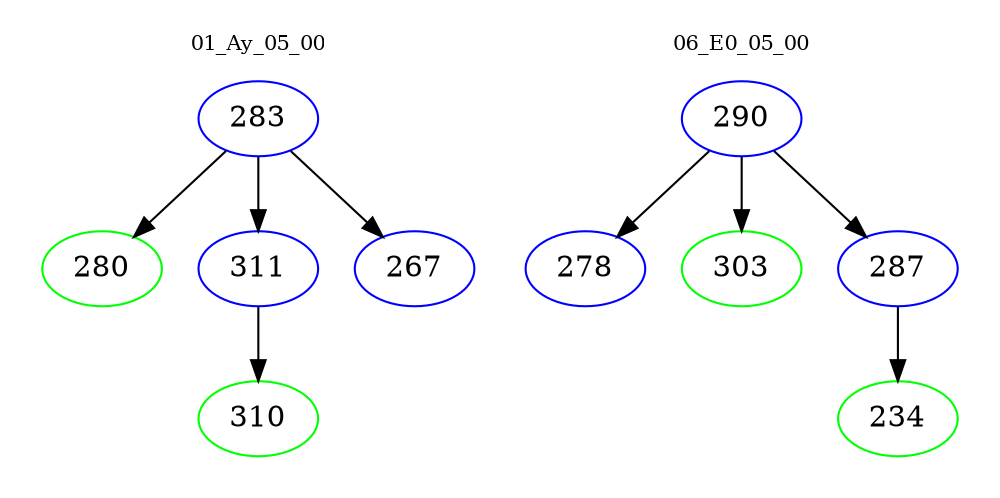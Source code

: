 digraph{
subgraph cluster_0 {
color = white
label = "01_Ay_05_00";
fontsize=10;
T0_283 [label="283", color="blue"]
T0_283 -> T0_280 [color="black"]
T0_280 [label="280", color="green"]
T0_283 -> T0_311 [color="black"]
T0_311 [label="311", color="blue"]
T0_311 -> T0_310 [color="black"]
T0_310 [label="310", color="green"]
T0_283 -> T0_267 [color="black"]
T0_267 [label="267", color="blue"]
}
subgraph cluster_1 {
color = white
label = "06_E0_05_00";
fontsize=10;
T1_290 [label="290", color="blue"]
T1_290 -> T1_278 [color="black"]
T1_278 [label="278", color="blue"]
T1_290 -> T1_303 [color="black"]
T1_303 [label="303", color="green"]
T1_290 -> T1_287 [color="black"]
T1_287 [label="287", color="blue"]
T1_287 -> T1_234 [color="black"]
T1_234 [label="234", color="green"]
}
}

